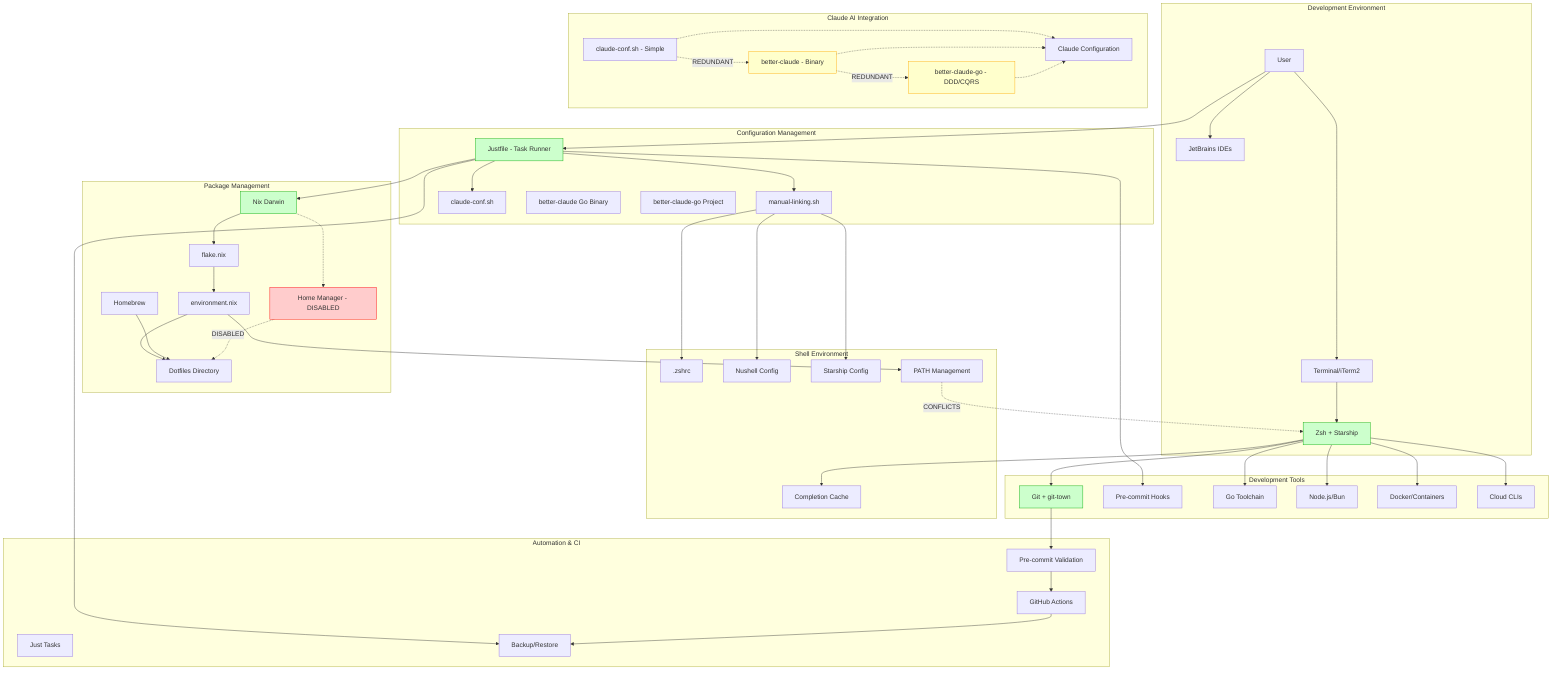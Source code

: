 graph TB
    subgraph "Development Environment"
        User[User]
        Terminal[Terminal/iTerm2]
        Shell[Zsh + Starship]
        IDE[JetBrains IDEs]
    end

    subgraph "Configuration Management"
        Justfile[Justfile - Task Runner]
        ManualLink[manual-linking.sh]
        ClaudeConf[claude-conf.sh]
        BetterClaude[better-claude Go Binary]
        BetterClaudeGo[better-claude-go Project]
    end

    subgraph "Package Management"
        Nix[Nix Darwin]
        Homebrew[Homebrew]
        Dotfiles[Dotfiles Directory]
        FlakeNix[flake.nix]
        EnvNix[environment.nix]
        HomeManagerDisabled[Home Manager - DISABLED]
    end

    subgraph "Shell Environment"
        Zshrc[.zshrc]
        NushellConfig[Nushell Config]
        Starship[Starship Config]
        Completions[Completion Cache]
        PATH[PATH Management]
    end

    subgraph "Development Tools"
        Git[Git + git-town]
        PreCommit[Pre-commit Hooks]
        Go[Go Toolchain]
        Node[Node.js/Bun]
        Docker[Docker/Containers]
        Cloud[Cloud CLIs]
    end

    subgraph "Claude AI Integration"
        ClaudeShell[claude-conf.sh - Simple]
        ClaudeBinary[better-claude - Binary]
        ClaudeProject[better-claude-go - DDD/CQRS]
        ClaudeConfig[Claude Configuration]
    end

    subgraph "Automation & CI"
        GHActions[GitHub Actions]
        PreCommitHooks[Pre-commit Validation]
        JustTasks[Just Tasks]
        BackupSystem[Backup/Restore]
    end

    %% User interactions
    User --> Terminal
    User --> IDE
    User --> Justfile

    %% Task management flow
    Justfile --> ManualLink
    Justfile --> Nix
    Justfile --> PreCommit
    Justfile --> ClaudeConf
    Justfile --> BackupSystem

    %% Package management flow
    Nix --> FlakeNix
    FlakeNix --> EnvNix
    EnvNix --> Dotfiles
    Nix -.-> HomeManagerDisabled
    Homebrew --> Dotfiles

    %% Shell configuration
    ManualLink --> Zshrc
    ManualLink --> NushellConfig
    ManualLink --> Starship
    Shell --> Completions
    EnvNix --> PATH

    %% Development environment
    Terminal --> Shell
    Shell --> Git
    Shell --> Go
    Shell --> Node
    Shell --> Docker
    Shell --> Cloud

    %% Claude integrations (redundant)
    ClaudeShell -.-> ClaudeConfig
    ClaudeBinary -.-> ClaudeConfig
    ClaudeProject -.-> ClaudeConfig

    %% CI/CD flow
    Git --> PreCommitHooks
    PreCommitHooks --> GHActions
    GHActions --> BackupSystem

    %% Issues (marked in red)
    HomeManagerDisabled -.->|DISABLED| Dotfiles
    ClaudeShell -.->|REDUNDANT| ClaudeBinary
    ClaudeBinary -.->|REDUNDANT| ClaudeProject
    PATH -.->|CONFLICTS| Shell

    classDef disabled fill:#ffcccc,stroke:#ff0000
    classDef redundant fill:#ffffcc,stroke:#ffaa00
    classDef working fill:#ccffcc,stroke:#00aa00

    class HomeManagerDisabled disabled
    class ClaudeBinary,ClaudeProject redundant
    class Justfile,Nix,Shell,Git working